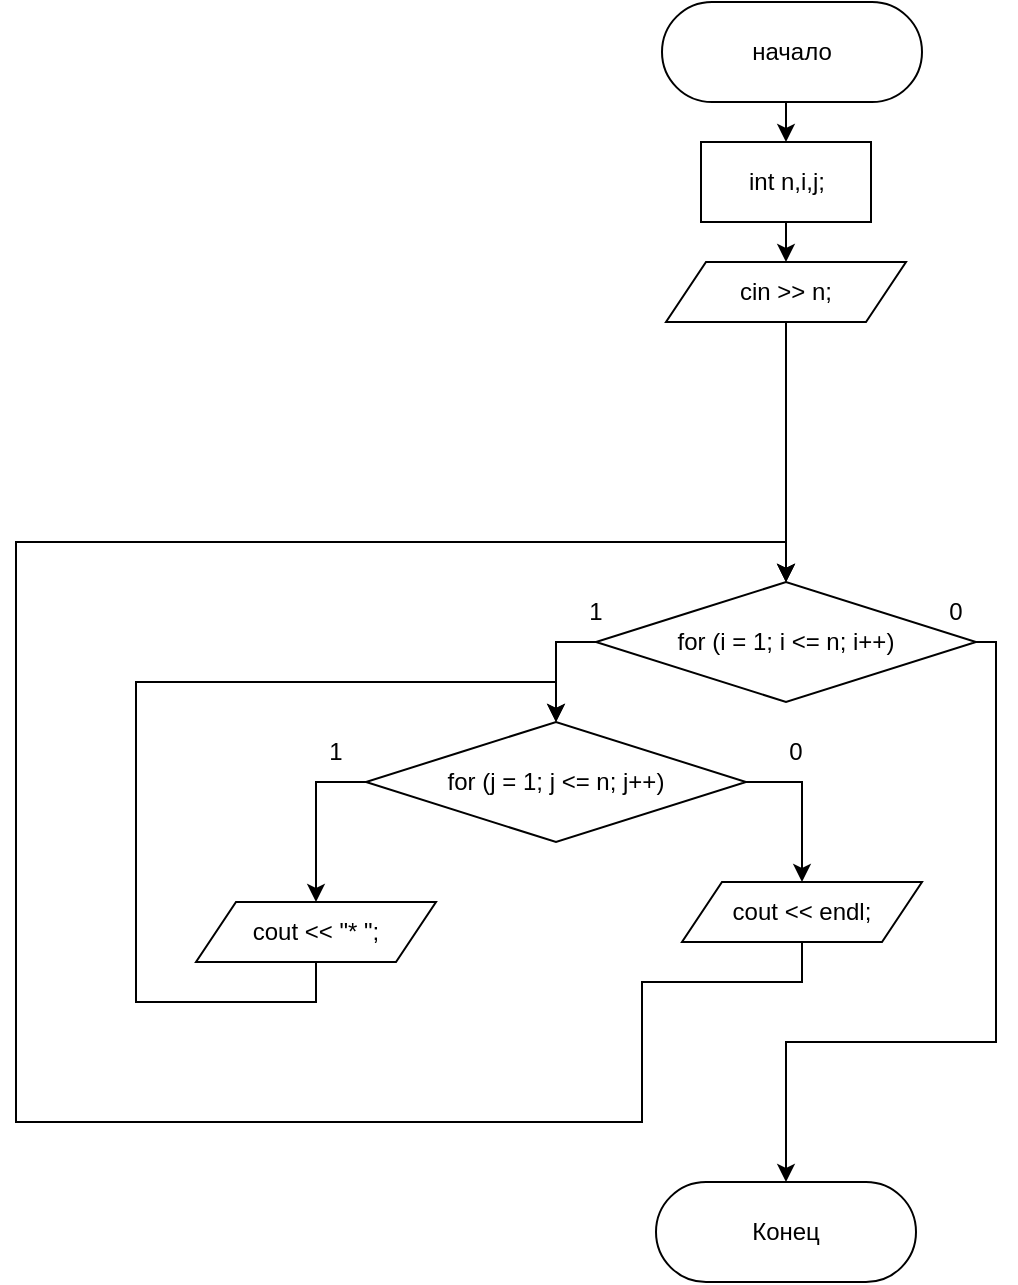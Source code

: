 <mxfile version="15.8.6" type="device"><diagram id="C5RBs43oDa-KdzZeNtuy" name="Page-1"><mxGraphModel dx="541" dy="922" grid="1" gridSize="10" guides="1" tooltips="1" connect="1" arrows="1" fold="1" page="1" pageScale="1" pageWidth="827" pageHeight="1169" math="0" shadow="0"><root><mxCell id="WIyWlLk6GJQsqaUBKTNV-0"/><mxCell id="WIyWlLk6GJQsqaUBKTNV-1" parent="WIyWlLk6GJQsqaUBKTNV-0"/><mxCell id="QuMlDXP_j8uVnfUooaYx-43" style="edgeStyle=orthogonalEdgeStyle;rounded=0;orthogonalLoop=1;jettySize=auto;html=1;exitX=0.5;exitY=1;exitDx=0;exitDy=0;entryX=0.5;entryY=0;entryDx=0;entryDy=0;" parent="WIyWlLk6GJQsqaUBKTNV-1" source="QuMlDXP_j8uVnfUooaYx-1" target="QuMlDXP_j8uVnfUooaYx-2" edge="1"><mxGeometry relative="1" as="geometry"/></mxCell><mxCell id="QuMlDXP_j8uVnfUooaYx-1" value="начало" style="rounded=1;whiteSpace=wrap;html=1;arcSize=50;" parent="WIyWlLk6GJQsqaUBKTNV-1" vertex="1"><mxGeometry x="343" width="130" height="50" as="geometry"/></mxCell><mxCell id="QuMlDXP_j8uVnfUooaYx-44" style="edgeStyle=orthogonalEdgeStyle;rounded=0;orthogonalLoop=1;jettySize=auto;html=1;exitX=0.5;exitY=1;exitDx=0;exitDy=0;entryX=0.5;entryY=0;entryDx=0;entryDy=0;" parent="WIyWlLk6GJQsqaUBKTNV-1" source="QuMlDXP_j8uVnfUooaYx-2" target="lgrgPQV4tvyWB5p27EC0-22" edge="1"><mxGeometry relative="1" as="geometry"><mxPoint x="405" y="140" as="targetPoint"/></mxGeometry></mxCell><mxCell id="QuMlDXP_j8uVnfUooaYx-2" value="int n,i,j;" style="rounded=0;whiteSpace=wrap;html=1;" parent="WIyWlLk6GJQsqaUBKTNV-1" vertex="1"><mxGeometry x="362.5" y="70" width="85" height="40" as="geometry"/></mxCell><mxCell id="lgrgPQV4tvyWB5p27EC0-6" style="edgeStyle=orthogonalEdgeStyle;rounded=0;orthogonalLoop=1;jettySize=auto;html=1;exitX=0;exitY=0.5;exitDx=0;exitDy=0;entryX=0.5;entryY=0;entryDx=0;entryDy=0;" edge="1" parent="WIyWlLk6GJQsqaUBKTNV-1" source="QuMlDXP_j8uVnfUooaYx-4" target="lgrgPQV4tvyWB5p27EC0-0"><mxGeometry relative="1" as="geometry"/></mxCell><mxCell id="lgrgPQV4tvyWB5p27EC0-15" style="edgeStyle=orthogonalEdgeStyle;rounded=0;orthogonalLoop=1;jettySize=auto;html=1;exitX=1;exitY=0.5;exitDx=0;exitDy=0;entryX=0.5;entryY=0;entryDx=0;entryDy=0;" edge="1" parent="WIyWlLk6GJQsqaUBKTNV-1" source="QuMlDXP_j8uVnfUooaYx-4" target="QuMlDXP_j8uVnfUooaYx-42"><mxGeometry relative="1" as="geometry"><Array as="points"><mxPoint x="510" y="320"/><mxPoint x="510" y="520"/><mxPoint x="405" y="520"/></Array></mxGeometry></mxCell><mxCell id="QuMlDXP_j8uVnfUooaYx-4" value="for (i = 1; i &amp;lt;= n; i++)" style="rhombus;whiteSpace=wrap;html=1;rounded=1;arcSize=0;" parent="WIyWlLk6GJQsqaUBKTNV-1" vertex="1"><mxGeometry x="310" y="290" width="190" height="60" as="geometry"/></mxCell><mxCell id="QuMlDXP_j8uVnfUooaYx-42" value="Конец" style="rounded=1;whiteSpace=wrap;html=1;arcSize=50;" parent="WIyWlLk6GJQsqaUBKTNV-1" vertex="1"><mxGeometry x="340" y="590" width="130" height="50" as="geometry"/></mxCell><mxCell id="lgrgPQV4tvyWB5p27EC0-4" style="edgeStyle=orthogonalEdgeStyle;rounded=0;orthogonalLoop=1;jettySize=auto;html=1;exitX=0;exitY=0.5;exitDx=0;exitDy=0;entryX=0.5;entryY=0;entryDx=0;entryDy=0;" edge="1" parent="WIyWlLk6GJQsqaUBKTNV-1" source="lgrgPQV4tvyWB5p27EC0-0" target="lgrgPQV4tvyWB5p27EC0-1"><mxGeometry relative="1" as="geometry"/></mxCell><mxCell id="lgrgPQV4tvyWB5p27EC0-5" style="edgeStyle=orthogonalEdgeStyle;rounded=0;orthogonalLoop=1;jettySize=auto;html=1;exitX=1;exitY=0.5;exitDx=0;exitDy=0;entryX=0.5;entryY=0;entryDx=0;entryDy=0;" edge="1" parent="WIyWlLk6GJQsqaUBKTNV-1" source="lgrgPQV4tvyWB5p27EC0-0" target="lgrgPQV4tvyWB5p27EC0-23"><mxGeometry relative="1" as="geometry"><mxPoint x="435" y="470" as="targetPoint"/></mxGeometry></mxCell><mxCell id="lgrgPQV4tvyWB5p27EC0-0" value="for (j = 1; j &amp;lt;= n; j++)" style="rhombus;whiteSpace=wrap;html=1;rounded=1;arcSize=0;" vertex="1" parent="WIyWlLk6GJQsqaUBKTNV-1"><mxGeometry x="195" y="360" width="190" height="60" as="geometry"/></mxCell><mxCell id="lgrgPQV4tvyWB5p27EC0-9" style="edgeStyle=orthogonalEdgeStyle;rounded=0;orthogonalLoop=1;jettySize=auto;html=1;exitX=0.5;exitY=1;exitDx=0;exitDy=0;entryX=0.5;entryY=0;entryDx=0;entryDy=0;" edge="1" parent="WIyWlLk6GJQsqaUBKTNV-1" source="lgrgPQV4tvyWB5p27EC0-1" target="lgrgPQV4tvyWB5p27EC0-0"><mxGeometry relative="1" as="geometry"><Array as="points"><mxPoint x="170" y="500"/><mxPoint x="80" y="500"/><mxPoint x="80" y="340"/><mxPoint x="290" y="340"/></Array></mxGeometry></mxCell><mxCell id="lgrgPQV4tvyWB5p27EC0-1" value="cout &amp;lt;&amp;lt; &quot;* &quot;;" style="shape=parallelogram;perimeter=parallelogramPerimeter;whiteSpace=wrap;html=1;fixedSize=1;rounded=1;arcSize=0;" vertex="1" parent="WIyWlLk6GJQsqaUBKTNV-1"><mxGeometry x="110" y="450" width="120" height="30" as="geometry"/></mxCell><mxCell id="lgrgPQV4tvyWB5p27EC0-16" value="1" style="text;html=1;strokeColor=none;fillColor=none;align=center;verticalAlign=middle;whiteSpace=wrap;rounded=0;" vertex="1" parent="WIyWlLk6GJQsqaUBKTNV-1"><mxGeometry x="280" y="290" width="60" height="30" as="geometry"/></mxCell><mxCell id="lgrgPQV4tvyWB5p27EC0-17" value="1" style="text;html=1;strokeColor=none;fillColor=none;align=center;verticalAlign=middle;whiteSpace=wrap;rounded=0;" vertex="1" parent="WIyWlLk6GJQsqaUBKTNV-1"><mxGeometry x="150" y="360" width="60" height="30" as="geometry"/></mxCell><mxCell id="lgrgPQV4tvyWB5p27EC0-19" value="0" style="text;html=1;strokeColor=none;fillColor=none;align=center;verticalAlign=middle;whiteSpace=wrap;rounded=0;" vertex="1" parent="WIyWlLk6GJQsqaUBKTNV-1"><mxGeometry x="460" y="290" width="60" height="30" as="geometry"/></mxCell><mxCell id="lgrgPQV4tvyWB5p27EC0-21" value="0" style="text;html=1;strokeColor=none;fillColor=none;align=center;verticalAlign=middle;whiteSpace=wrap;rounded=0;" vertex="1" parent="WIyWlLk6GJQsqaUBKTNV-1"><mxGeometry x="380" y="360" width="60" height="30" as="geometry"/></mxCell><mxCell id="lgrgPQV4tvyWB5p27EC0-29" style="edgeStyle=orthogonalEdgeStyle;rounded=0;orthogonalLoop=1;jettySize=auto;html=1;exitX=0.5;exitY=1;exitDx=0;exitDy=0;entryX=0.5;entryY=0;entryDx=0;entryDy=0;" edge="1" parent="WIyWlLk6GJQsqaUBKTNV-1" source="lgrgPQV4tvyWB5p27EC0-22" target="QuMlDXP_j8uVnfUooaYx-4"><mxGeometry relative="1" as="geometry"/></mxCell><mxCell id="lgrgPQV4tvyWB5p27EC0-22" value="cin &amp;gt;&amp;gt; n;" style="shape=parallelogram;perimeter=parallelogramPerimeter;whiteSpace=wrap;html=1;fixedSize=1;rounded=1;arcSize=0;" vertex="1" parent="WIyWlLk6GJQsqaUBKTNV-1"><mxGeometry x="345" y="130" width="120" height="30" as="geometry"/></mxCell><mxCell id="lgrgPQV4tvyWB5p27EC0-24" style="edgeStyle=orthogonalEdgeStyle;rounded=0;orthogonalLoop=1;jettySize=auto;html=1;exitX=0.5;exitY=1;exitDx=0;exitDy=0;entryX=0.5;entryY=0;entryDx=0;entryDy=0;" edge="1" parent="WIyWlLk6GJQsqaUBKTNV-1" source="lgrgPQV4tvyWB5p27EC0-23" target="QuMlDXP_j8uVnfUooaYx-4"><mxGeometry relative="1" as="geometry"><mxPoint x="20" y="300" as="targetPoint"/><Array as="points"><mxPoint x="413" y="490"/><mxPoint x="333" y="490"/><mxPoint x="333" y="560"/><mxPoint x="20" y="560"/><mxPoint x="20" y="270"/><mxPoint x="405" y="270"/></Array></mxGeometry></mxCell><mxCell id="lgrgPQV4tvyWB5p27EC0-23" value="cout &amp;lt;&amp;lt; endl;" style="shape=parallelogram;perimeter=parallelogramPerimeter;whiteSpace=wrap;html=1;fixedSize=1;rounded=1;arcSize=0;" vertex="1" parent="WIyWlLk6GJQsqaUBKTNV-1"><mxGeometry x="353" y="440" width="120" height="30" as="geometry"/></mxCell><mxCell id="lgrgPQV4tvyWB5p27EC0-28" style="edgeStyle=orthogonalEdgeStyle;rounded=0;orthogonalLoop=1;jettySize=auto;html=1;exitX=0.5;exitY=1;exitDx=0;exitDy=0;entryX=0.5;entryY=0;entryDx=0;entryDy=0;" edge="1" parent="WIyWlLk6GJQsqaUBKTNV-1" target="QuMlDXP_j8uVnfUooaYx-4"><mxGeometry relative="1" as="geometry"><mxPoint x="405" y="260" as="sourcePoint"/></mxGeometry></mxCell></root></mxGraphModel></diagram></mxfile>